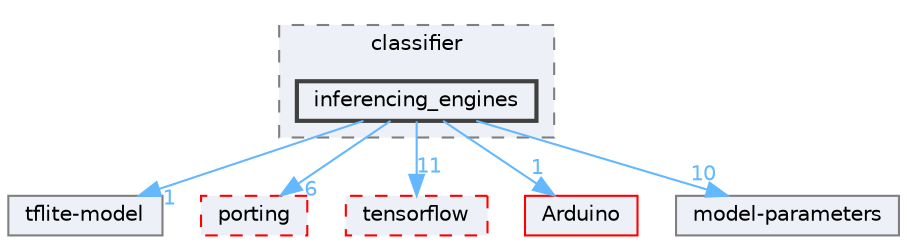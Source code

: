 digraph "Face_Access_inferencing/src/edge-impulse-sdk/classifier/inferencing_engines"
{
 // LATEX_PDF_SIZE
  bgcolor="transparent";
  edge [fontname=Helvetica,fontsize=10,labelfontname=Helvetica,labelfontsize=10];
  node [fontname=Helvetica,fontsize=10,shape=box,height=0.2,width=0.4];
  compound=true
  subgraph clusterdir_23fbe5a3fb0933f31748c7066d658296 {
    graph [ bgcolor="#edf0f7", pencolor="grey50", label="classifier", fontname=Helvetica,fontsize=10 style="filled,dashed", URL="dir_23fbe5a3fb0933f31748c7066d658296.html",tooltip=""]
  dir_63d11d38fe0a40715ad2e5045faba8c4 [label="inferencing_engines", fillcolor="#edf0f7", color="grey25", style="filled,bold", URL="dir_63d11d38fe0a40715ad2e5045faba8c4.html",tooltip=""];
  }
  dir_732eb1c4eb51de3fcfc757eabe2a865b [label="tflite-model", fillcolor="#edf0f7", color="grey50", style="filled", URL="dir_732eb1c4eb51de3fcfc757eabe2a865b.html",tooltip=""];
  dir_77876a311ad5c794abf7dab690b99819 [label="porting", fillcolor="#edf0f7", color="red", style="filled,dashed", URL="dir_77876a311ad5c794abf7dab690b99819.html",tooltip=""];
  dir_88de7df65619900f92563be63df6b182 [label="tensorflow", fillcolor="#edf0f7", color="red", style="filled,dashed", URL="dir_88de7df65619900f92563be63df6b182.html",tooltip=""];
  dir_a991eec27578c865874ede3d8ec657c2 [label="Arduino", fillcolor="#edf0f7", color="red", style="filled", URL="dir_a991eec27578c865874ede3d8ec657c2.html",tooltip=""];
  dir_dbd2491d7b62253ce630b92abaa69375 [label="model-parameters", fillcolor="#edf0f7", color="grey50", style="filled", URL="dir_dbd2491d7b62253ce630b92abaa69375.html",tooltip=""];
  dir_63d11d38fe0a40715ad2e5045faba8c4->dir_732eb1c4eb51de3fcfc757eabe2a865b [headlabel="1", labeldistance=1.5 headhref="dir_000144_000337.html" href="dir_000144_000337.html" color="steelblue1" fontcolor="steelblue1"];
  dir_63d11d38fe0a40715ad2e5045faba8c4->dir_77876a311ad5c794abf7dab690b99819 [headlabel="6", labeldistance=1.5 headhref="dir_000144_000243.html" href="dir_000144_000243.html" color="steelblue1" fontcolor="steelblue1"];
  dir_63d11d38fe0a40715ad2e5045faba8c4->dir_88de7df65619900f92563be63df6b182 [headlabel="11", labeldistance=1.5 headhref="dir_000144_000318.html" href="dir_000144_000318.html" color="steelblue1" fontcolor="steelblue1"];
  dir_63d11d38fe0a40715ad2e5045faba8c4->dir_a991eec27578c865874ede3d8ec657c2 [headlabel="1", labeldistance=1.5 headhref="dir_000144_000014.html" href="dir_000144_000014.html" color="steelblue1" fontcolor="steelblue1"];
  dir_63d11d38fe0a40715ad2e5045faba8c4->dir_dbd2491d7b62253ce630b92abaa69375 [headlabel="10", labeldistance=1.5 headhref="dir_000144_000197.html" href="dir_000144_000197.html" color="steelblue1" fontcolor="steelblue1"];
}
